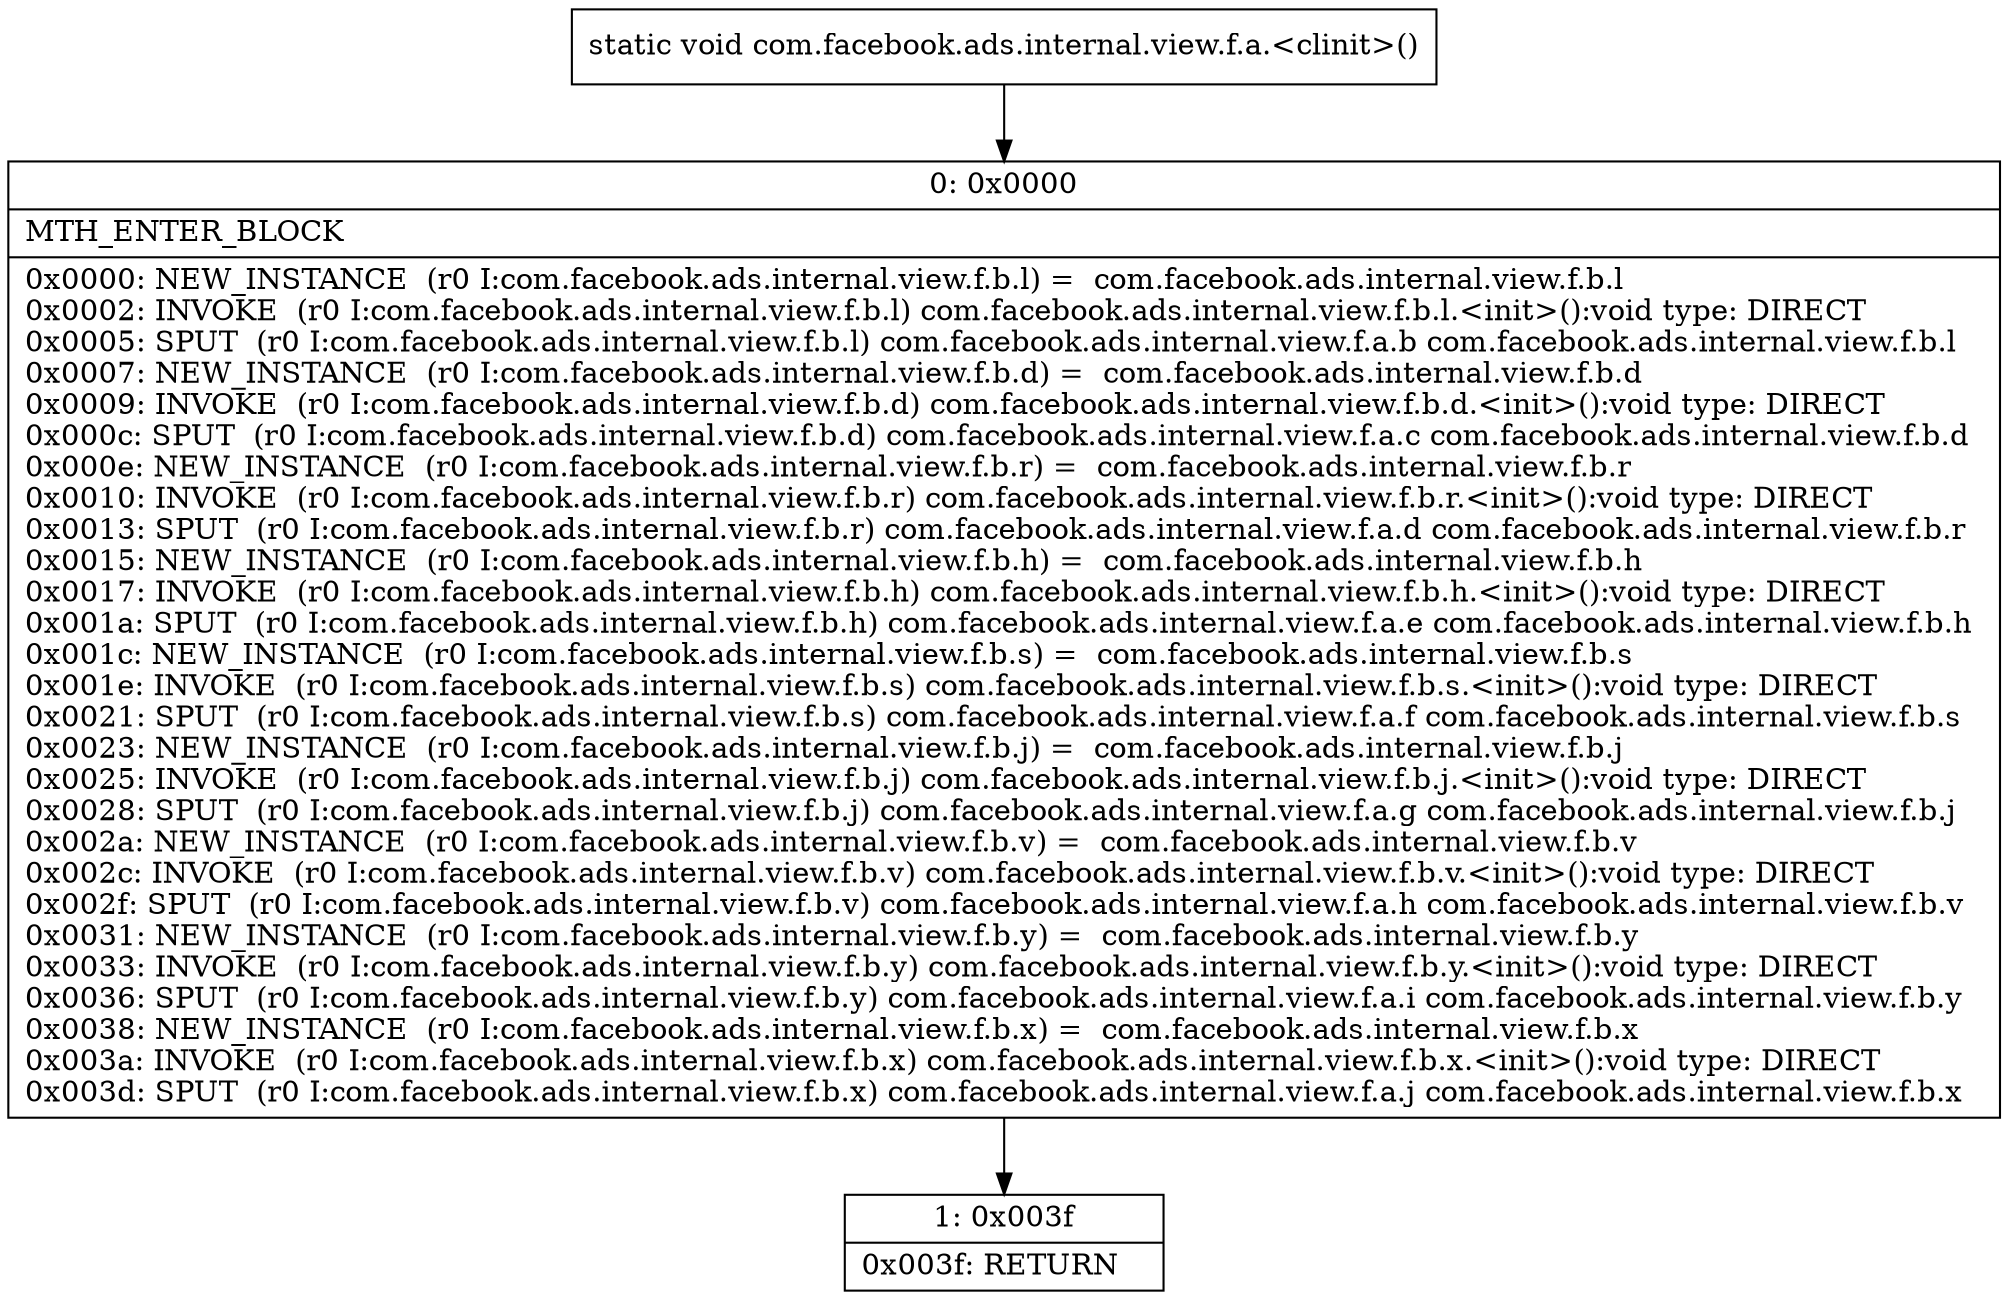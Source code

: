 digraph "CFG forcom.facebook.ads.internal.view.f.a.\<clinit\>()V" {
Node_0 [shape=record,label="{0\:\ 0x0000|MTH_ENTER_BLOCK\l|0x0000: NEW_INSTANCE  (r0 I:com.facebook.ads.internal.view.f.b.l) =  com.facebook.ads.internal.view.f.b.l \l0x0002: INVOKE  (r0 I:com.facebook.ads.internal.view.f.b.l) com.facebook.ads.internal.view.f.b.l.\<init\>():void type: DIRECT \l0x0005: SPUT  (r0 I:com.facebook.ads.internal.view.f.b.l) com.facebook.ads.internal.view.f.a.b com.facebook.ads.internal.view.f.b.l \l0x0007: NEW_INSTANCE  (r0 I:com.facebook.ads.internal.view.f.b.d) =  com.facebook.ads.internal.view.f.b.d \l0x0009: INVOKE  (r0 I:com.facebook.ads.internal.view.f.b.d) com.facebook.ads.internal.view.f.b.d.\<init\>():void type: DIRECT \l0x000c: SPUT  (r0 I:com.facebook.ads.internal.view.f.b.d) com.facebook.ads.internal.view.f.a.c com.facebook.ads.internal.view.f.b.d \l0x000e: NEW_INSTANCE  (r0 I:com.facebook.ads.internal.view.f.b.r) =  com.facebook.ads.internal.view.f.b.r \l0x0010: INVOKE  (r0 I:com.facebook.ads.internal.view.f.b.r) com.facebook.ads.internal.view.f.b.r.\<init\>():void type: DIRECT \l0x0013: SPUT  (r0 I:com.facebook.ads.internal.view.f.b.r) com.facebook.ads.internal.view.f.a.d com.facebook.ads.internal.view.f.b.r \l0x0015: NEW_INSTANCE  (r0 I:com.facebook.ads.internal.view.f.b.h) =  com.facebook.ads.internal.view.f.b.h \l0x0017: INVOKE  (r0 I:com.facebook.ads.internal.view.f.b.h) com.facebook.ads.internal.view.f.b.h.\<init\>():void type: DIRECT \l0x001a: SPUT  (r0 I:com.facebook.ads.internal.view.f.b.h) com.facebook.ads.internal.view.f.a.e com.facebook.ads.internal.view.f.b.h \l0x001c: NEW_INSTANCE  (r0 I:com.facebook.ads.internal.view.f.b.s) =  com.facebook.ads.internal.view.f.b.s \l0x001e: INVOKE  (r0 I:com.facebook.ads.internal.view.f.b.s) com.facebook.ads.internal.view.f.b.s.\<init\>():void type: DIRECT \l0x0021: SPUT  (r0 I:com.facebook.ads.internal.view.f.b.s) com.facebook.ads.internal.view.f.a.f com.facebook.ads.internal.view.f.b.s \l0x0023: NEW_INSTANCE  (r0 I:com.facebook.ads.internal.view.f.b.j) =  com.facebook.ads.internal.view.f.b.j \l0x0025: INVOKE  (r0 I:com.facebook.ads.internal.view.f.b.j) com.facebook.ads.internal.view.f.b.j.\<init\>():void type: DIRECT \l0x0028: SPUT  (r0 I:com.facebook.ads.internal.view.f.b.j) com.facebook.ads.internal.view.f.a.g com.facebook.ads.internal.view.f.b.j \l0x002a: NEW_INSTANCE  (r0 I:com.facebook.ads.internal.view.f.b.v) =  com.facebook.ads.internal.view.f.b.v \l0x002c: INVOKE  (r0 I:com.facebook.ads.internal.view.f.b.v) com.facebook.ads.internal.view.f.b.v.\<init\>():void type: DIRECT \l0x002f: SPUT  (r0 I:com.facebook.ads.internal.view.f.b.v) com.facebook.ads.internal.view.f.a.h com.facebook.ads.internal.view.f.b.v \l0x0031: NEW_INSTANCE  (r0 I:com.facebook.ads.internal.view.f.b.y) =  com.facebook.ads.internal.view.f.b.y \l0x0033: INVOKE  (r0 I:com.facebook.ads.internal.view.f.b.y) com.facebook.ads.internal.view.f.b.y.\<init\>():void type: DIRECT \l0x0036: SPUT  (r0 I:com.facebook.ads.internal.view.f.b.y) com.facebook.ads.internal.view.f.a.i com.facebook.ads.internal.view.f.b.y \l0x0038: NEW_INSTANCE  (r0 I:com.facebook.ads.internal.view.f.b.x) =  com.facebook.ads.internal.view.f.b.x \l0x003a: INVOKE  (r0 I:com.facebook.ads.internal.view.f.b.x) com.facebook.ads.internal.view.f.b.x.\<init\>():void type: DIRECT \l0x003d: SPUT  (r0 I:com.facebook.ads.internal.view.f.b.x) com.facebook.ads.internal.view.f.a.j com.facebook.ads.internal.view.f.b.x \l}"];
Node_1 [shape=record,label="{1\:\ 0x003f|0x003f: RETURN   \l}"];
MethodNode[shape=record,label="{static void com.facebook.ads.internal.view.f.a.\<clinit\>() }"];
MethodNode -> Node_0;
Node_0 -> Node_1;
}

